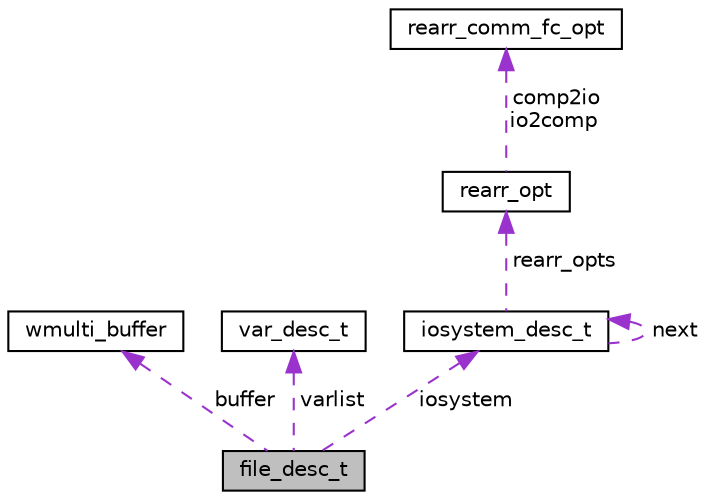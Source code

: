 digraph "file_desc_t"
{
 // LATEX_PDF_SIZE
  edge [fontname="Helvetica",fontsize="10",labelfontname="Helvetica",labelfontsize="10"];
  node [fontname="Helvetica",fontsize="10",shape=record];
  Node1 [label="file_desc_t",height=0.2,width=0.4,color="black", fillcolor="grey75", style="filled", fontcolor="black",tooltip="File descriptor structure."];
  Node2 -> Node1 [dir="back",color="darkorchid3",fontsize="10",style="dashed",label=" buffer" ,fontname="Helvetica"];
  Node2 [label="wmulti_buffer",height=0.2,width=0.4,color="black", fillcolor="white", style="filled",URL="$structwmulti__buffer.html",tooltip="The multi buffer holds data from one or more variables."];
  Node3 -> Node1 [dir="back",color="darkorchid3",fontsize="10",style="dashed",label=" varlist" ,fontname="Helvetica"];
  Node3 [label="var_desc_t",height=0.2,width=0.4,color="black", fillcolor="white", style="filled",URL="$structvar__desc__t.html",tooltip="Variable description structure."];
  Node4 -> Node1 [dir="back",color="darkorchid3",fontsize="10",style="dashed",label=" iosystem" ,fontname="Helvetica"];
  Node4 [label="iosystem_desc_t",height=0.2,width=0.4,color="black", fillcolor="white", style="filled",URL="$structiosystem__desc__t.html",tooltip="IO system descriptor structure."];
  Node5 -> Node4 [dir="back",color="darkorchid3",fontsize="10",style="dashed",label=" rearr_opts" ,fontname="Helvetica"];
  Node5 [label="rearr_opt",height=0.2,width=0.4,color="black", fillcolor="white", style="filled",URL="$structrearr__opt.html",tooltip="Rearranger options."];
  Node6 -> Node5 [dir="back",color="darkorchid3",fontsize="10",style="dashed",label=" comp2io\nio2comp" ,fontname="Helvetica"];
  Node6 [label="rearr_comm_fc_opt",height=0.2,width=0.4,color="black", fillcolor="white", style="filled",URL="$structrearr__comm__fc__opt.html",tooltip="Rearranger comm flow control options."];
  Node4 -> Node4 [dir="back",color="darkorchid3",fontsize="10",style="dashed",label=" next" ,fontname="Helvetica"];
}
